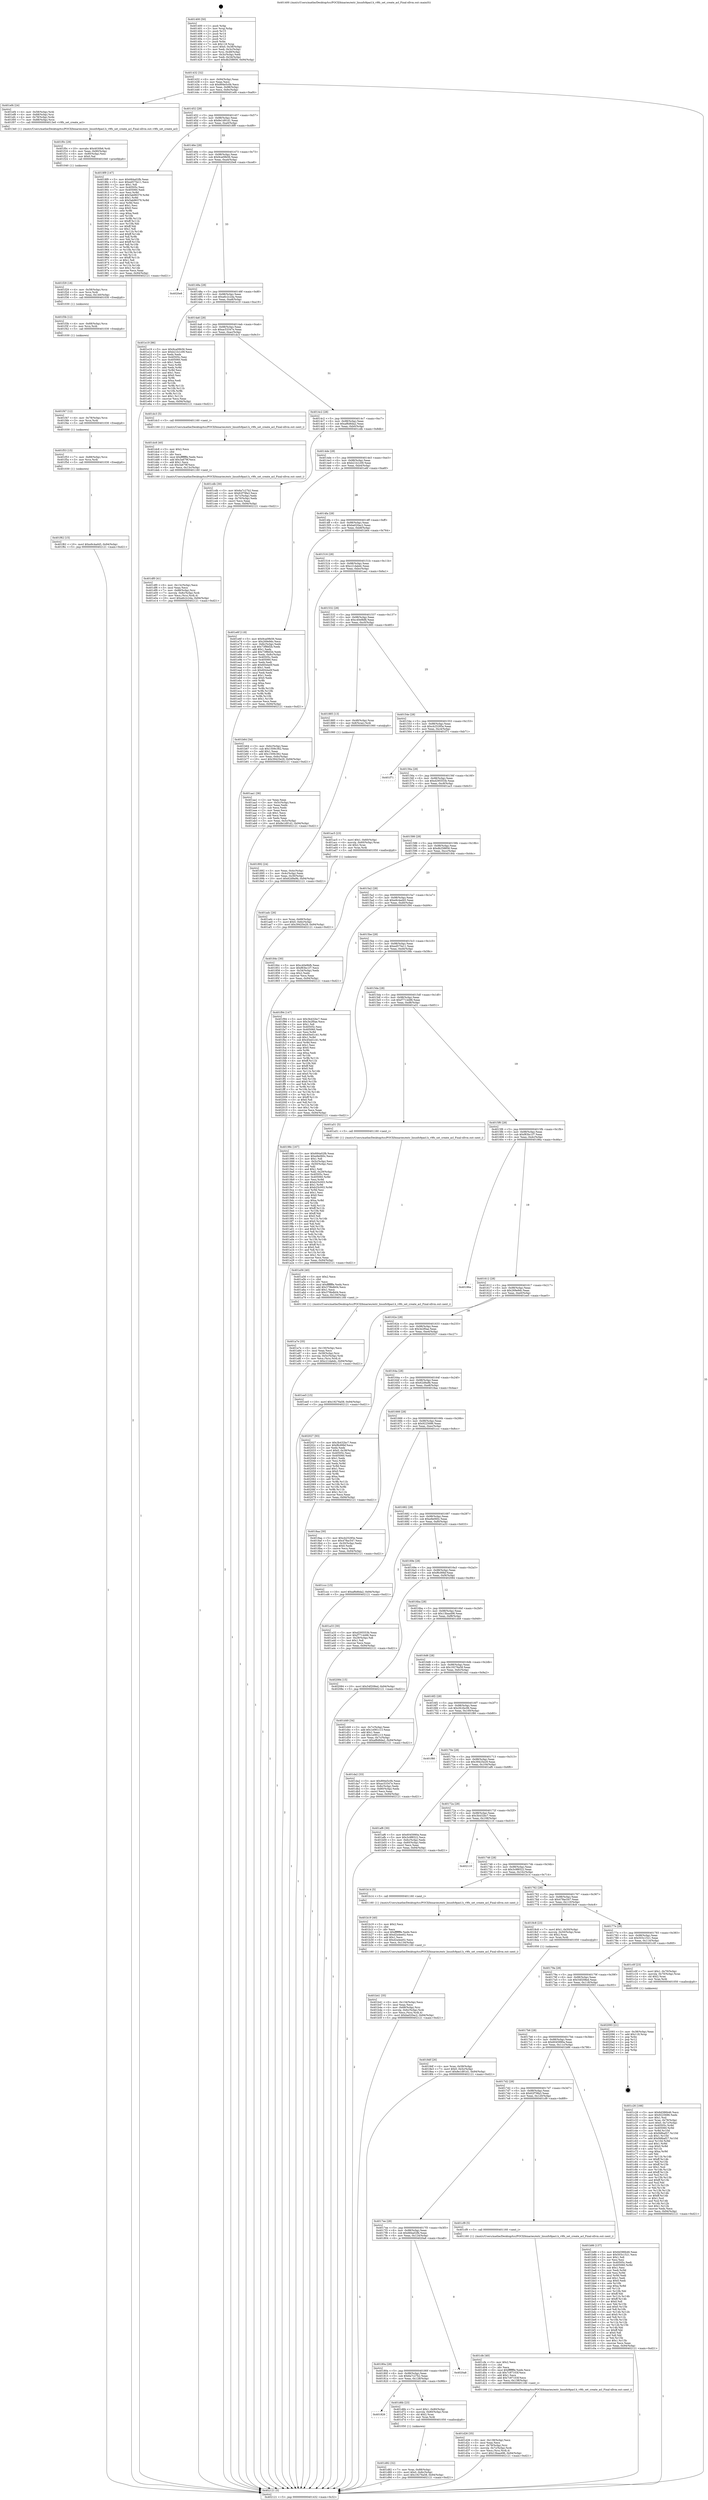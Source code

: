 digraph "0x401400" {
  label = "0x401400 (/mnt/c/Users/mathe/Desktop/tcc/POCII/binaries/extr_linuxfs9pacl.h_v9fs_set_create_acl_Final-ollvm.out::main(0))"
  labelloc = "t"
  node[shape=record]

  Entry [label="",width=0.3,height=0.3,shape=circle,fillcolor=black,style=filled]
  "0x401432" [label="{
     0x401432 [32]\l
     | [instrs]\l
     &nbsp;&nbsp;0x401432 \<+6\>: mov -0x94(%rbp),%eax\l
     &nbsp;&nbsp;0x401438 \<+2\>: mov %eax,%ecx\l
     &nbsp;&nbsp;0x40143a \<+6\>: sub $0x894e5c0b,%ecx\l
     &nbsp;&nbsp;0x401440 \<+6\>: mov %eax,-0x98(%rbp)\l
     &nbsp;&nbsp;0x401446 \<+6\>: mov %ecx,-0x9c(%rbp)\l
     &nbsp;&nbsp;0x40144c \<+6\>: je 0000000000401ef4 \<main+0xaf4\>\l
  }"]
  "0x401ef4" [label="{
     0x401ef4 [24]\l
     | [instrs]\l
     &nbsp;&nbsp;0x401ef4 \<+4\>: mov -0x58(%rbp),%rdi\l
     &nbsp;&nbsp;0x401ef8 \<+4\>: mov -0x68(%rbp),%rsi\l
     &nbsp;&nbsp;0x401efc \<+4\>: mov -0x78(%rbp),%rdx\l
     &nbsp;&nbsp;0x401f00 \<+7\>: mov -0x88(%rbp),%rcx\l
     &nbsp;&nbsp;0x401f07 \<+5\>: call 00000000004013e0 \<v9fs_set_create_acl\>\l
     | [calls]\l
     &nbsp;&nbsp;0x4013e0 \{1\} (/mnt/c/Users/mathe/Desktop/tcc/POCII/binaries/extr_linuxfs9pacl.h_v9fs_set_create_acl_Final-ollvm.out::v9fs_set_create_acl)\l
  }"]
  "0x401452" [label="{
     0x401452 [28]\l
     | [instrs]\l
     &nbsp;&nbsp;0x401452 \<+5\>: jmp 0000000000401457 \<main+0x57\>\l
     &nbsp;&nbsp;0x401457 \<+6\>: mov -0x98(%rbp),%eax\l
     &nbsp;&nbsp;0x40145d \<+5\>: sub $0x8e1d91d1,%eax\l
     &nbsp;&nbsp;0x401462 \<+6\>: mov %eax,-0xa0(%rbp)\l
     &nbsp;&nbsp;0x401468 \<+6\>: je 00000000004018f9 \<main+0x4f9\>\l
  }"]
  Exit [label="",width=0.3,height=0.3,shape=circle,fillcolor=black,style=filled,peripheries=2]
  "0x4018f9" [label="{
     0x4018f9 [147]\l
     | [instrs]\l
     &nbsp;&nbsp;0x4018f9 \<+5\>: mov $0x684a02fb,%eax\l
     &nbsp;&nbsp;0x4018fe \<+5\>: mov $0xed575e11,%ecx\l
     &nbsp;&nbsp;0x401903 \<+2\>: mov $0x1,%dl\l
     &nbsp;&nbsp;0x401905 \<+7\>: mov 0x40505c,%esi\l
     &nbsp;&nbsp;0x40190c \<+7\>: mov 0x405060,%edi\l
     &nbsp;&nbsp;0x401913 \<+3\>: mov %esi,%r8d\l
     &nbsp;&nbsp;0x401916 \<+7\>: add $0x5ab96379,%r8d\l
     &nbsp;&nbsp;0x40191d \<+4\>: sub $0x1,%r8d\l
     &nbsp;&nbsp;0x401921 \<+7\>: sub $0x5ab96379,%r8d\l
     &nbsp;&nbsp;0x401928 \<+4\>: imul %r8d,%esi\l
     &nbsp;&nbsp;0x40192c \<+3\>: and $0x1,%esi\l
     &nbsp;&nbsp;0x40192f \<+3\>: cmp $0x0,%esi\l
     &nbsp;&nbsp;0x401932 \<+4\>: sete %r9b\l
     &nbsp;&nbsp;0x401936 \<+3\>: cmp $0xa,%edi\l
     &nbsp;&nbsp;0x401939 \<+4\>: setl %r10b\l
     &nbsp;&nbsp;0x40193d \<+3\>: mov %r9b,%r11b\l
     &nbsp;&nbsp;0x401940 \<+4\>: xor $0xff,%r11b\l
     &nbsp;&nbsp;0x401944 \<+3\>: mov %r10b,%bl\l
     &nbsp;&nbsp;0x401947 \<+3\>: xor $0xff,%bl\l
     &nbsp;&nbsp;0x40194a \<+3\>: xor $0x1,%dl\l
     &nbsp;&nbsp;0x40194d \<+3\>: mov %r11b,%r14b\l
     &nbsp;&nbsp;0x401950 \<+4\>: and $0xff,%r14b\l
     &nbsp;&nbsp;0x401954 \<+3\>: and %dl,%r9b\l
     &nbsp;&nbsp;0x401957 \<+3\>: mov %bl,%r15b\l
     &nbsp;&nbsp;0x40195a \<+4\>: and $0xff,%r15b\l
     &nbsp;&nbsp;0x40195e \<+3\>: and %dl,%r10b\l
     &nbsp;&nbsp;0x401961 \<+3\>: or %r9b,%r14b\l
     &nbsp;&nbsp;0x401964 \<+3\>: or %r10b,%r15b\l
     &nbsp;&nbsp;0x401967 \<+3\>: xor %r15b,%r14b\l
     &nbsp;&nbsp;0x40196a \<+3\>: or %bl,%r11b\l
     &nbsp;&nbsp;0x40196d \<+4\>: xor $0xff,%r11b\l
     &nbsp;&nbsp;0x401971 \<+3\>: or $0x1,%dl\l
     &nbsp;&nbsp;0x401974 \<+3\>: and %dl,%r11b\l
     &nbsp;&nbsp;0x401977 \<+3\>: or %r11b,%r14b\l
     &nbsp;&nbsp;0x40197a \<+4\>: test $0x1,%r14b\l
     &nbsp;&nbsp;0x40197e \<+3\>: cmovne %ecx,%eax\l
     &nbsp;&nbsp;0x401981 \<+6\>: mov %eax,-0x94(%rbp)\l
     &nbsp;&nbsp;0x401987 \<+5\>: jmp 0000000000402121 \<main+0xd21\>\l
  }"]
  "0x40146e" [label="{
     0x40146e [28]\l
     | [instrs]\l
     &nbsp;&nbsp;0x40146e \<+5\>: jmp 0000000000401473 \<main+0x73\>\l
     &nbsp;&nbsp;0x401473 \<+6\>: mov -0x98(%rbp),%eax\l
     &nbsp;&nbsp;0x401479 \<+5\>: sub $0x9ca09b56,%eax\l
     &nbsp;&nbsp;0x40147e \<+6\>: mov %eax,-0xa4(%rbp)\l
     &nbsp;&nbsp;0x401484 \<+6\>: je 00000000004020e8 \<main+0xce8\>\l
  }"]
  "0x401f62" [label="{
     0x401f62 [15]\l
     | [instrs]\l
     &nbsp;&nbsp;0x401f62 \<+10\>: movl $0xe9c4ad45,-0x94(%rbp)\l
     &nbsp;&nbsp;0x401f6c \<+5\>: jmp 0000000000402121 \<main+0xd21\>\l
  }"]
  "0x4020e8" [label="{
     0x4020e8\l
  }", style=dashed]
  "0x40148a" [label="{
     0x40148a [28]\l
     | [instrs]\l
     &nbsp;&nbsp;0x40148a \<+5\>: jmp 000000000040148f \<main+0x8f\>\l
     &nbsp;&nbsp;0x40148f \<+6\>: mov -0x98(%rbp),%eax\l
     &nbsp;&nbsp;0x401495 \<+5\>: sub $0xa6c2c2da,%eax\l
     &nbsp;&nbsp;0x40149a \<+6\>: mov %eax,-0xa8(%rbp)\l
     &nbsp;&nbsp;0x4014a0 \<+6\>: je 0000000000401e19 \<main+0xa19\>\l
  }"]
  "0x401f53" [label="{
     0x401f53 [15]\l
     | [instrs]\l
     &nbsp;&nbsp;0x401f53 \<+7\>: mov -0x88(%rbp),%rcx\l
     &nbsp;&nbsp;0x401f5a \<+3\>: mov %rcx,%rdi\l
     &nbsp;&nbsp;0x401f5d \<+5\>: call 0000000000401030 \<free@plt\>\l
     | [calls]\l
     &nbsp;&nbsp;0x401030 \{1\} (unknown)\l
  }"]
  "0x401e19" [label="{
     0x401e19 [86]\l
     | [instrs]\l
     &nbsp;&nbsp;0x401e19 \<+5\>: mov $0x9ca09b56,%eax\l
     &nbsp;&nbsp;0x401e1e \<+5\>: mov $0xb21b1c09,%ecx\l
     &nbsp;&nbsp;0x401e23 \<+2\>: xor %edx,%edx\l
     &nbsp;&nbsp;0x401e25 \<+7\>: mov 0x40505c,%esi\l
     &nbsp;&nbsp;0x401e2c \<+7\>: mov 0x405060,%edi\l
     &nbsp;&nbsp;0x401e33 \<+3\>: sub $0x1,%edx\l
     &nbsp;&nbsp;0x401e36 \<+3\>: mov %esi,%r8d\l
     &nbsp;&nbsp;0x401e39 \<+3\>: add %edx,%r8d\l
     &nbsp;&nbsp;0x401e3c \<+4\>: imul %r8d,%esi\l
     &nbsp;&nbsp;0x401e40 \<+3\>: and $0x1,%esi\l
     &nbsp;&nbsp;0x401e43 \<+3\>: cmp $0x0,%esi\l
     &nbsp;&nbsp;0x401e46 \<+4\>: sete %r9b\l
     &nbsp;&nbsp;0x401e4a \<+3\>: cmp $0xa,%edi\l
     &nbsp;&nbsp;0x401e4d \<+4\>: setl %r10b\l
     &nbsp;&nbsp;0x401e51 \<+3\>: mov %r9b,%r11b\l
     &nbsp;&nbsp;0x401e54 \<+3\>: and %r10b,%r11b\l
     &nbsp;&nbsp;0x401e57 \<+3\>: xor %r10b,%r9b\l
     &nbsp;&nbsp;0x401e5a \<+3\>: or %r9b,%r11b\l
     &nbsp;&nbsp;0x401e5d \<+4\>: test $0x1,%r11b\l
     &nbsp;&nbsp;0x401e61 \<+3\>: cmovne %ecx,%eax\l
     &nbsp;&nbsp;0x401e64 \<+6\>: mov %eax,-0x94(%rbp)\l
     &nbsp;&nbsp;0x401e6a \<+5\>: jmp 0000000000402121 \<main+0xd21\>\l
  }"]
  "0x4014a6" [label="{
     0x4014a6 [28]\l
     | [instrs]\l
     &nbsp;&nbsp;0x4014a6 \<+5\>: jmp 00000000004014ab \<main+0xab\>\l
     &nbsp;&nbsp;0x4014ab \<+6\>: mov -0x98(%rbp),%eax\l
     &nbsp;&nbsp;0x4014b1 \<+5\>: sub $0xac53347e,%eax\l
     &nbsp;&nbsp;0x4014b6 \<+6\>: mov %eax,-0xac(%rbp)\l
     &nbsp;&nbsp;0x4014bc \<+6\>: je 0000000000401dc3 \<main+0x9c3\>\l
  }"]
  "0x401f47" [label="{
     0x401f47 [12]\l
     | [instrs]\l
     &nbsp;&nbsp;0x401f47 \<+4\>: mov -0x78(%rbp),%rcx\l
     &nbsp;&nbsp;0x401f4b \<+3\>: mov %rcx,%rdi\l
     &nbsp;&nbsp;0x401f4e \<+5\>: call 0000000000401030 \<free@plt\>\l
     | [calls]\l
     &nbsp;&nbsp;0x401030 \{1\} (unknown)\l
  }"]
  "0x401dc3" [label="{
     0x401dc3 [5]\l
     | [instrs]\l
     &nbsp;&nbsp;0x401dc3 \<+5\>: call 0000000000401160 \<next_i\>\l
     | [calls]\l
     &nbsp;&nbsp;0x401160 \{1\} (/mnt/c/Users/mathe/Desktop/tcc/POCII/binaries/extr_linuxfs9pacl.h_v9fs_set_create_acl_Final-ollvm.out::next_i)\l
  }"]
  "0x4014c2" [label="{
     0x4014c2 [28]\l
     | [instrs]\l
     &nbsp;&nbsp;0x4014c2 \<+5\>: jmp 00000000004014c7 \<main+0xc7\>\l
     &nbsp;&nbsp;0x4014c7 \<+6\>: mov -0x98(%rbp),%eax\l
     &nbsp;&nbsp;0x4014cd \<+5\>: sub $0xaf6d6da2,%eax\l
     &nbsp;&nbsp;0x4014d2 \<+6\>: mov %eax,-0xb0(%rbp)\l
     &nbsp;&nbsp;0x4014d8 \<+6\>: je 0000000000401cdb \<main+0x8db\>\l
  }"]
  "0x401f3b" [label="{
     0x401f3b [12]\l
     | [instrs]\l
     &nbsp;&nbsp;0x401f3b \<+4\>: mov -0x68(%rbp),%rcx\l
     &nbsp;&nbsp;0x401f3f \<+3\>: mov %rcx,%rdi\l
     &nbsp;&nbsp;0x401f42 \<+5\>: call 0000000000401030 \<free@plt\>\l
     | [calls]\l
     &nbsp;&nbsp;0x401030 \{1\} (unknown)\l
  }"]
  "0x401cdb" [label="{
     0x401cdb [30]\l
     | [instrs]\l
     &nbsp;&nbsp;0x401cdb \<+5\>: mov $0x6a7c27b2,%eax\l
     &nbsp;&nbsp;0x401ce0 \<+5\>: mov $0x62f79fa3,%ecx\l
     &nbsp;&nbsp;0x401ce5 \<+3\>: mov -0x7c(%rbp),%edx\l
     &nbsp;&nbsp;0x401ce8 \<+3\>: cmp -0x70(%rbp),%edx\l
     &nbsp;&nbsp;0x401ceb \<+3\>: cmovl %ecx,%eax\l
     &nbsp;&nbsp;0x401cee \<+6\>: mov %eax,-0x94(%rbp)\l
     &nbsp;&nbsp;0x401cf4 \<+5\>: jmp 0000000000402121 \<main+0xd21\>\l
  }"]
  "0x4014de" [label="{
     0x4014de [28]\l
     | [instrs]\l
     &nbsp;&nbsp;0x4014de \<+5\>: jmp 00000000004014e3 \<main+0xe3\>\l
     &nbsp;&nbsp;0x4014e3 \<+6\>: mov -0x98(%rbp),%eax\l
     &nbsp;&nbsp;0x4014e9 \<+5\>: sub $0xb21b1c09,%eax\l
     &nbsp;&nbsp;0x4014ee \<+6\>: mov %eax,-0xb4(%rbp)\l
     &nbsp;&nbsp;0x4014f4 \<+6\>: je 0000000000401e6f \<main+0xa6f\>\l
  }"]
  "0x401f29" [label="{
     0x401f29 [18]\l
     | [instrs]\l
     &nbsp;&nbsp;0x401f29 \<+4\>: mov -0x58(%rbp),%rcx\l
     &nbsp;&nbsp;0x401f2d \<+3\>: mov %rcx,%rdi\l
     &nbsp;&nbsp;0x401f30 \<+6\>: mov %eax,-0x140(%rbp)\l
     &nbsp;&nbsp;0x401f36 \<+5\>: call 0000000000401030 \<free@plt\>\l
     | [calls]\l
     &nbsp;&nbsp;0x401030 \{1\} (unknown)\l
  }"]
  "0x401e6f" [label="{
     0x401e6f [118]\l
     | [instrs]\l
     &nbsp;&nbsp;0x401e6f \<+5\>: mov $0x9ca09b56,%eax\l
     &nbsp;&nbsp;0x401e74 \<+5\>: mov $0x269e9dc,%ecx\l
     &nbsp;&nbsp;0x401e79 \<+6\>: mov -0x8c(%rbp),%edx\l
     &nbsp;&nbsp;0x401e7f \<+6\>: sub $0x73f8bf2b,%edx\l
     &nbsp;&nbsp;0x401e85 \<+3\>: add $0x1,%edx\l
     &nbsp;&nbsp;0x401e88 \<+6\>: add $0x73f8bf2b,%edx\l
     &nbsp;&nbsp;0x401e8e \<+6\>: mov %edx,-0x8c(%rbp)\l
     &nbsp;&nbsp;0x401e94 \<+7\>: mov 0x40505c,%edx\l
     &nbsp;&nbsp;0x401e9b \<+7\>: mov 0x405060,%esi\l
     &nbsp;&nbsp;0x401ea2 \<+2\>: mov %edx,%edi\l
     &nbsp;&nbsp;0x401ea4 \<+6\>: add $0x6044e0f,%edi\l
     &nbsp;&nbsp;0x401eaa \<+3\>: sub $0x1,%edi\l
     &nbsp;&nbsp;0x401ead \<+6\>: sub $0x6044e0f,%edi\l
     &nbsp;&nbsp;0x401eb3 \<+3\>: imul %edi,%edx\l
     &nbsp;&nbsp;0x401eb6 \<+3\>: and $0x1,%edx\l
     &nbsp;&nbsp;0x401eb9 \<+3\>: cmp $0x0,%edx\l
     &nbsp;&nbsp;0x401ebc \<+4\>: sete %r8b\l
     &nbsp;&nbsp;0x401ec0 \<+3\>: cmp $0xa,%esi\l
     &nbsp;&nbsp;0x401ec3 \<+4\>: setl %r9b\l
     &nbsp;&nbsp;0x401ec7 \<+3\>: mov %r8b,%r10b\l
     &nbsp;&nbsp;0x401eca \<+3\>: and %r9b,%r10b\l
     &nbsp;&nbsp;0x401ecd \<+3\>: xor %r9b,%r8b\l
     &nbsp;&nbsp;0x401ed0 \<+3\>: or %r8b,%r10b\l
     &nbsp;&nbsp;0x401ed3 \<+4\>: test $0x1,%r10b\l
     &nbsp;&nbsp;0x401ed7 \<+3\>: cmovne %ecx,%eax\l
     &nbsp;&nbsp;0x401eda \<+6\>: mov %eax,-0x94(%rbp)\l
     &nbsp;&nbsp;0x401ee0 \<+5\>: jmp 0000000000402121 \<main+0xd21\>\l
  }"]
  "0x4014fa" [label="{
     0x4014fa [28]\l
     | [instrs]\l
     &nbsp;&nbsp;0x4014fa \<+5\>: jmp 00000000004014ff \<main+0xff\>\l
     &nbsp;&nbsp;0x4014ff \<+6\>: mov -0x98(%rbp),%eax\l
     &nbsp;&nbsp;0x401505 \<+5\>: sub $0xba020ac2,%eax\l
     &nbsp;&nbsp;0x40150a \<+6\>: mov %eax,-0xb8(%rbp)\l
     &nbsp;&nbsp;0x401510 \<+6\>: je 0000000000401b64 \<main+0x764\>\l
  }"]
  "0x401f0c" [label="{
     0x401f0c [29]\l
     | [instrs]\l
     &nbsp;&nbsp;0x401f0c \<+10\>: movabs $0x4030b6,%rdi\l
     &nbsp;&nbsp;0x401f16 \<+6\>: mov %eax,-0x90(%rbp)\l
     &nbsp;&nbsp;0x401f1c \<+6\>: mov -0x90(%rbp),%esi\l
     &nbsp;&nbsp;0x401f22 \<+2\>: mov $0x0,%al\l
     &nbsp;&nbsp;0x401f24 \<+5\>: call 0000000000401040 \<printf@plt\>\l
     | [calls]\l
     &nbsp;&nbsp;0x401040 \{1\} (unknown)\l
  }"]
  "0x401b64" [label="{
     0x401b64 [34]\l
     | [instrs]\l
     &nbsp;&nbsp;0x401b64 \<+3\>: mov -0x6c(%rbp),%eax\l
     &nbsp;&nbsp;0x401b67 \<+5\>: sub $0x1509c362,%eax\l
     &nbsp;&nbsp;0x401b6c \<+3\>: add $0x1,%eax\l
     &nbsp;&nbsp;0x401b6f \<+5\>: add $0x1509c362,%eax\l
     &nbsp;&nbsp;0x401b74 \<+3\>: mov %eax,-0x6c(%rbp)\l
     &nbsp;&nbsp;0x401b77 \<+10\>: movl $0x39425e29,-0x94(%rbp)\l
     &nbsp;&nbsp;0x401b81 \<+5\>: jmp 0000000000402121 \<main+0xd21\>\l
  }"]
  "0x401516" [label="{
     0x401516 [28]\l
     | [instrs]\l
     &nbsp;&nbsp;0x401516 \<+5\>: jmp 000000000040151b \<main+0x11b\>\l
     &nbsp;&nbsp;0x40151b \<+6\>: mov -0x98(%rbp),%eax\l
     &nbsp;&nbsp;0x401521 \<+5\>: sub $0xc21dabdc,%eax\l
     &nbsp;&nbsp;0x401526 \<+6\>: mov %eax,-0xbc(%rbp)\l
     &nbsp;&nbsp;0x40152c \<+6\>: je 0000000000401aa1 \<main+0x6a1\>\l
  }"]
  "0x401df0" [label="{
     0x401df0 [41]\l
     | [instrs]\l
     &nbsp;&nbsp;0x401df0 \<+6\>: mov -0x13c(%rbp),%ecx\l
     &nbsp;&nbsp;0x401df6 \<+3\>: imul %eax,%ecx\l
     &nbsp;&nbsp;0x401df9 \<+7\>: mov -0x88(%rbp),%rsi\l
     &nbsp;&nbsp;0x401e00 \<+7\>: movslq -0x8c(%rbp),%rdi\l
     &nbsp;&nbsp;0x401e07 \<+3\>: mov %ecx,(%rsi,%rdi,4)\l
     &nbsp;&nbsp;0x401e0a \<+10\>: movl $0xa6c2c2da,-0x94(%rbp)\l
     &nbsp;&nbsp;0x401e14 \<+5\>: jmp 0000000000402121 \<main+0xd21\>\l
  }"]
  "0x401aa1" [label="{
     0x401aa1 [36]\l
     | [instrs]\l
     &nbsp;&nbsp;0x401aa1 \<+2\>: xor %eax,%eax\l
     &nbsp;&nbsp;0x401aa3 \<+3\>: mov -0x5c(%rbp),%ecx\l
     &nbsp;&nbsp;0x401aa6 \<+2\>: mov %eax,%edx\l
     &nbsp;&nbsp;0x401aa8 \<+2\>: sub %ecx,%edx\l
     &nbsp;&nbsp;0x401aaa \<+2\>: mov %eax,%ecx\l
     &nbsp;&nbsp;0x401aac \<+3\>: sub $0x1,%ecx\l
     &nbsp;&nbsp;0x401aaf \<+2\>: add %ecx,%edx\l
     &nbsp;&nbsp;0x401ab1 \<+2\>: sub %edx,%eax\l
     &nbsp;&nbsp;0x401ab3 \<+3\>: mov %eax,-0x5c(%rbp)\l
     &nbsp;&nbsp;0x401ab6 \<+10\>: movl $0x8e1d91d1,-0x94(%rbp)\l
     &nbsp;&nbsp;0x401ac0 \<+5\>: jmp 0000000000402121 \<main+0xd21\>\l
  }"]
  "0x401532" [label="{
     0x401532 [28]\l
     | [instrs]\l
     &nbsp;&nbsp;0x401532 \<+5\>: jmp 0000000000401537 \<main+0x137\>\l
     &nbsp;&nbsp;0x401537 \<+6\>: mov -0x98(%rbp),%eax\l
     &nbsp;&nbsp;0x40153d \<+5\>: sub $0xc40e9bfb,%eax\l
     &nbsp;&nbsp;0x401542 \<+6\>: mov %eax,-0xc0(%rbp)\l
     &nbsp;&nbsp;0x401548 \<+6\>: je 0000000000401885 \<main+0x485\>\l
  }"]
  "0x401dc8" [label="{
     0x401dc8 [40]\l
     | [instrs]\l
     &nbsp;&nbsp;0x401dc8 \<+5\>: mov $0x2,%ecx\l
     &nbsp;&nbsp;0x401dcd \<+1\>: cltd\l
     &nbsp;&nbsp;0x401dce \<+2\>: idiv %ecx\l
     &nbsp;&nbsp;0x401dd0 \<+6\>: imul $0xfffffffe,%edx,%ecx\l
     &nbsp;&nbsp;0x401dd6 \<+6\>: add $0x3a679f,%ecx\l
     &nbsp;&nbsp;0x401ddc \<+3\>: add $0x1,%ecx\l
     &nbsp;&nbsp;0x401ddf \<+6\>: sub $0x3a679f,%ecx\l
     &nbsp;&nbsp;0x401de5 \<+6\>: mov %ecx,-0x13c(%rbp)\l
     &nbsp;&nbsp;0x401deb \<+5\>: call 0000000000401160 \<next_i\>\l
     | [calls]\l
     &nbsp;&nbsp;0x401160 \{1\} (/mnt/c/Users/mathe/Desktop/tcc/POCII/binaries/extr_linuxfs9pacl.h_v9fs_set_create_acl_Final-ollvm.out::next_i)\l
  }"]
  "0x401885" [label="{
     0x401885 [13]\l
     | [instrs]\l
     &nbsp;&nbsp;0x401885 \<+4\>: mov -0x48(%rbp),%rax\l
     &nbsp;&nbsp;0x401889 \<+4\>: mov 0x8(%rax),%rdi\l
     &nbsp;&nbsp;0x40188d \<+5\>: call 0000000000401060 \<atoi@plt\>\l
     | [calls]\l
     &nbsp;&nbsp;0x401060 \{1\} (unknown)\l
  }"]
  "0x40154e" [label="{
     0x40154e [28]\l
     | [instrs]\l
     &nbsp;&nbsp;0x40154e \<+5\>: jmp 0000000000401553 \<main+0x153\>\l
     &nbsp;&nbsp;0x401553 \<+6\>: mov -0x98(%rbp),%eax\l
     &nbsp;&nbsp;0x401559 \<+5\>: sub $0xcb25285e,%eax\l
     &nbsp;&nbsp;0x40155e \<+6\>: mov %eax,-0xc4(%rbp)\l
     &nbsp;&nbsp;0x401564 \<+6\>: je 0000000000401f71 \<main+0xb71\>\l
  }"]
  "0x401d82" [label="{
     0x401d82 [32]\l
     | [instrs]\l
     &nbsp;&nbsp;0x401d82 \<+7\>: mov %rax,-0x88(%rbp)\l
     &nbsp;&nbsp;0x401d89 \<+10\>: movl $0x0,-0x8c(%rbp)\l
     &nbsp;&nbsp;0x401d93 \<+10\>: movl $0x19276a58,-0x94(%rbp)\l
     &nbsp;&nbsp;0x401d9d \<+5\>: jmp 0000000000402121 \<main+0xd21\>\l
  }"]
  "0x401f71" [label="{
     0x401f71\l
  }", style=dashed]
  "0x40156a" [label="{
     0x40156a [28]\l
     | [instrs]\l
     &nbsp;&nbsp;0x40156a \<+5\>: jmp 000000000040156f \<main+0x16f\>\l
     &nbsp;&nbsp;0x40156f \<+6\>: mov -0x98(%rbp),%eax\l
     &nbsp;&nbsp;0x401575 \<+5\>: sub $0xd295553b,%eax\l
     &nbsp;&nbsp;0x40157a \<+6\>: mov %eax,-0xc8(%rbp)\l
     &nbsp;&nbsp;0x401580 \<+6\>: je 0000000000401ac5 \<main+0x6c5\>\l
  }"]
  "0x401826" [label="{
     0x401826\l
  }", style=dashed]
  "0x401ac5" [label="{
     0x401ac5 [23]\l
     | [instrs]\l
     &nbsp;&nbsp;0x401ac5 \<+7\>: movl $0x1,-0x60(%rbp)\l
     &nbsp;&nbsp;0x401acc \<+4\>: movslq -0x60(%rbp),%rax\l
     &nbsp;&nbsp;0x401ad0 \<+4\>: shl $0x2,%rax\l
     &nbsp;&nbsp;0x401ad4 \<+3\>: mov %rax,%rdi\l
     &nbsp;&nbsp;0x401ad7 \<+5\>: call 0000000000401050 \<malloc@plt\>\l
     | [calls]\l
     &nbsp;&nbsp;0x401050 \{1\} (unknown)\l
  }"]
  "0x401586" [label="{
     0x401586 [28]\l
     | [instrs]\l
     &nbsp;&nbsp;0x401586 \<+5\>: jmp 000000000040158b \<main+0x18b\>\l
     &nbsp;&nbsp;0x40158b \<+6\>: mov -0x98(%rbp),%eax\l
     &nbsp;&nbsp;0x401591 \<+5\>: sub $0xdb258856,%eax\l
     &nbsp;&nbsp;0x401596 \<+6\>: mov %eax,-0xcc(%rbp)\l
     &nbsp;&nbsp;0x40159c \<+6\>: je 000000000040184c \<main+0x44c\>\l
  }"]
  "0x401d6b" [label="{
     0x401d6b [23]\l
     | [instrs]\l
     &nbsp;&nbsp;0x401d6b \<+7\>: movl $0x1,-0x80(%rbp)\l
     &nbsp;&nbsp;0x401d72 \<+4\>: movslq -0x80(%rbp),%rax\l
     &nbsp;&nbsp;0x401d76 \<+4\>: shl $0x2,%rax\l
     &nbsp;&nbsp;0x401d7a \<+3\>: mov %rax,%rdi\l
     &nbsp;&nbsp;0x401d7d \<+5\>: call 0000000000401050 \<malloc@plt\>\l
     | [calls]\l
     &nbsp;&nbsp;0x401050 \{1\} (unknown)\l
  }"]
  "0x40184c" [label="{
     0x40184c [30]\l
     | [instrs]\l
     &nbsp;&nbsp;0x40184c \<+5\>: mov $0xc40e9bfb,%eax\l
     &nbsp;&nbsp;0x401851 \<+5\>: mov $0xf83bc1f7,%ecx\l
     &nbsp;&nbsp;0x401856 \<+3\>: mov -0x34(%rbp),%edx\l
     &nbsp;&nbsp;0x401859 \<+3\>: cmp $0x2,%edx\l
     &nbsp;&nbsp;0x40185c \<+3\>: cmovne %ecx,%eax\l
     &nbsp;&nbsp;0x40185f \<+6\>: mov %eax,-0x94(%rbp)\l
     &nbsp;&nbsp;0x401865 \<+5\>: jmp 0000000000402121 \<main+0xd21\>\l
  }"]
  "0x4015a2" [label="{
     0x4015a2 [28]\l
     | [instrs]\l
     &nbsp;&nbsp;0x4015a2 \<+5\>: jmp 00000000004015a7 \<main+0x1a7\>\l
     &nbsp;&nbsp;0x4015a7 \<+6\>: mov -0x98(%rbp),%eax\l
     &nbsp;&nbsp;0x4015ad \<+5\>: sub $0xe9c4ad45,%eax\l
     &nbsp;&nbsp;0x4015b2 \<+6\>: mov %eax,-0xd0(%rbp)\l
     &nbsp;&nbsp;0x4015b8 \<+6\>: je 0000000000401f94 \<main+0xb94\>\l
  }"]
  "0x402121" [label="{
     0x402121 [5]\l
     | [instrs]\l
     &nbsp;&nbsp;0x402121 \<+5\>: jmp 0000000000401432 \<main+0x32\>\l
  }"]
  "0x401400" [label="{
     0x401400 [50]\l
     | [instrs]\l
     &nbsp;&nbsp;0x401400 \<+1\>: push %rbp\l
     &nbsp;&nbsp;0x401401 \<+3\>: mov %rsp,%rbp\l
     &nbsp;&nbsp;0x401404 \<+2\>: push %r15\l
     &nbsp;&nbsp;0x401406 \<+2\>: push %r14\l
     &nbsp;&nbsp;0x401408 \<+2\>: push %r13\l
     &nbsp;&nbsp;0x40140a \<+2\>: push %r12\l
     &nbsp;&nbsp;0x40140c \<+1\>: push %rbx\l
     &nbsp;&nbsp;0x40140d \<+7\>: sub $0x118,%rsp\l
     &nbsp;&nbsp;0x401414 \<+7\>: movl $0x0,-0x38(%rbp)\l
     &nbsp;&nbsp;0x40141b \<+3\>: mov %edi,-0x3c(%rbp)\l
     &nbsp;&nbsp;0x40141e \<+4\>: mov %rsi,-0x48(%rbp)\l
     &nbsp;&nbsp;0x401422 \<+3\>: mov -0x3c(%rbp),%edi\l
     &nbsp;&nbsp;0x401425 \<+3\>: mov %edi,-0x34(%rbp)\l
     &nbsp;&nbsp;0x401428 \<+10\>: movl $0xdb258856,-0x94(%rbp)\l
  }"]
  "0x401892" [label="{
     0x401892 [24]\l
     | [instrs]\l
     &nbsp;&nbsp;0x401892 \<+3\>: mov %eax,-0x4c(%rbp)\l
     &nbsp;&nbsp;0x401895 \<+3\>: mov -0x4c(%rbp),%eax\l
     &nbsp;&nbsp;0x401898 \<+3\>: mov %eax,-0x30(%rbp)\l
     &nbsp;&nbsp;0x40189b \<+10\>: movl $0x62d9a9b,-0x94(%rbp)\l
     &nbsp;&nbsp;0x4018a5 \<+5\>: jmp 0000000000402121 \<main+0xd21\>\l
  }"]
  "0x40180a" [label="{
     0x40180a [28]\l
     | [instrs]\l
     &nbsp;&nbsp;0x40180a \<+5\>: jmp 000000000040180f \<main+0x40f\>\l
     &nbsp;&nbsp;0x40180f \<+6\>: mov -0x98(%rbp),%eax\l
     &nbsp;&nbsp;0x401815 \<+5\>: sub $0x6a7c27b2,%eax\l
     &nbsp;&nbsp;0x40181a \<+6\>: mov %eax,-0x128(%rbp)\l
     &nbsp;&nbsp;0x401820 \<+6\>: je 0000000000401d6b \<main+0x96b\>\l
  }"]
  "0x401f94" [label="{
     0x401f94 [147]\l
     | [instrs]\l
     &nbsp;&nbsp;0x401f94 \<+5\>: mov $0x3b432bc7,%eax\l
     &nbsp;&nbsp;0x401f99 \<+5\>: mov $0x3e2f0ae,%ecx\l
     &nbsp;&nbsp;0x401f9e \<+2\>: mov $0x1,%dl\l
     &nbsp;&nbsp;0x401fa0 \<+7\>: mov 0x40505c,%esi\l
     &nbsp;&nbsp;0x401fa7 \<+7\>: mov 0x405060,%edi\l
     &nbsp;&nbsp;0x401fae \<+3\>: mov %esi,%r8d\l
     &nbsp;&nbsp;0x401fb1 \<+7\>: add $0x45ed1c41,%r8d\l
     &nbsp;&nbsp;0x401fb8 \<+4\>: sub $0x1,%r8d\l
     &nbsp;&nbsp;0x401fbc \<+7\>: sub $0x45ed1c41,%r8d\l
     &nbsp;&nbsp;0x401fc3 \<+4\>: imul %r8d,%esi\l
     &nbsp;&nbsp;0x401fc7 \<+3\>: and $0x1,%esi\l
     &nbsp;&nbsp;0x401fca \<+3\>: cmp $0x0,%esi\l
     &nbsp;&nbsp;0x401fcd \<+4\>: sete %r9b\l
     &nbsp;&nbsp;0x401fd1 \<+3\>: cmp $0xa,%edi\l
     &nbsp;&nbsp;0x401fd4 \<+4\>: setl %r10b\l
     &nbsp;&nbsp;0x401fd8 \<+3\>: mov %r9b,%r11b\l
     &nbsp;&nbsp;0x401fdb \<+4\>: xor $0xff,%r11b\l
     &nbsp;&nbsp;0x401fdf \<+3\>: mov %r10b,%bl\l
     &nbsp;&nbsp;0x401fe2 \<+3\>: xor $0xff,%bl\l
     &nbsp;&nbsp;0x401fe5 \<+3\>: xor $0x0,%dl\l
     &nbsp;&nbsp;0x401fe8 \<+3\>: mov %r11b,%r14b\l
     &nbsp;&nbsp;0x401feb \<+4\>: and $0x0,%r14b\l
     &nbsp;&nbsp;0x401fef \<+3\>: and %dl,%r9b\l
     &nbsp;&nbsp;0x401ff2 \<+3\>: mov %bl,%r15b\l
     &nbsp;&nbsp;0x401ff5 \<+4\>: and $0x0,%r15b\l
     &nbsp;&nbsp;0x401ff9 \<+3\>: and %dl,%r10b\l
     &nbsp;&nbsp;0x401ffc \<+3\>: or %r9b,%r14b\l
     &nbsp;&nbsp;0x401fff \<+3\>: or %r10b,%r15b\l
     &nbsp;&nbsp;0x402002 \<+3\>: xor %r15b,%r14b\l
     &nbsp;&nbsp;0x402005 \<+3\>: or %bl,%r11b\l
     &nbsp;&nbsp;0x402008 \<+4\>: xor $0xff,%r11b\l
     &nbsp;&nbsp;0x40200c \<+3\>: or $0x0,%dl\l
     &nbsp;&nbsp;0x40200f \<+3\>: and %dl,%r11b\l
     &nbsp;&nbsp;0x402012 \<+3\>: or %r11b,%r14b\l
     &nbsp;&nbsp;0x402015 \<+4\>: test $0x1,%r14b\l
     &nbsp;&nbsp;0x402019 \<+3\>: cmovne %ecx,%eax\l
     &nbsp;&nbsp;0x40201c \<+6\>: mov %eax,-0x94(%rbp)\l
     &nbsp;&nbsp;0x402022 \<+5\>: jmp 0000000000402121 \<main+0xd21\>\l
  }"]
  "0x4015be" [label="{
     0x4015be [28]\l
     | [instrs]\l
     &nbsp;&nbsp;0x4015be \<+5\>: jmp 00000000004015c3 \<main+0x1c3\>\l
     &nbsp;&nbsp;0x4015c3 \<+6\>: mov -0x98(%rbp),%eax\l
     &nbsp;&nbsp;0x4015c9 \<+5\>: sub $0xed575e11,%eax\l
     &nbsp;&nbsp;0x4015ce \<+6\>: mov %eax,-0xd4(%rbp)\l
     &nbsp;&nbsp;0x4015d4 \<+6\>: je 000000000040198c \<main+0x58c\>\l
  }"]
  "0x4020a8" [label="{
     0x4020a8\l
  }", style=dashed]
  "0x40198c" [label="{
     0x40198c [167]\l
     | [instrs]\l
     &nbsp;&nbsp;0x40198c \<+5\>: mov $0x684a02fb,%eax\l
     &nbsp;&nbsp;0x401991 \<+5\>: mov $0xe9e060c,%ecx\l
     &nbsp;&nbsp;0x401996 \<+2\>: mov $0x1,%dl\l
     &nbsp;&nbsp;0x401998 \<+3\>: mov -0x5c(%rbp),%esi\l
     &nbsp;&nbsp;0x40199b \<+3\>: cmp -0x50(%rbp),%esi\l
     &nbsp;&nbsp;0x40199e \<+4\>: setl %dil\l
     &nbsp;&nbsp;0x4019a2 \<+4\>: and $0x1,%dil\l
     &nbsp;&nbsp;0x4019a6 \<+4\>: mov %dil,-0x29(%rbp)\l
     &nbsp;&nbsp;0x4019aa \<+7\>: mov 0x40505c,%esi\l
     &nbsp;&nbsp;0x4019b1 \<+8\>: mov 0x405060,%r8d\l
     &nbsp;&nbsp;0x4019b9 \<+3\>: mov %esi,%r9d\l
     &nbsp;&nbsp;0x4019bc \<+7\>: add $0xb25c003,%r9d\l
     &nbsp;&nbsp;0x4019c3 \<+4\>: sub $0x1,%r9d\l
     &nbsp;&nbsp;0x4019c7 \<+7\>: sub $0xb25c003,%r9d\l
     &nbsp;&nbsp;0x4019ce \<+4\>: imul %r9d,%esi\l
     &nbsp;&nbsp;0x4019d2 \<+3\>: and $0x1,%esi\l
     &nbsp;&nbsp;0x4019d5 \<+3\>: cmp $0x0,%esi\l
     &nbsp;&nbsp;0x4019d8 \<+4\>: sete %dil\l
     &nbsp;&nbsp;0x4019dc \<+4\>: cmp $0xa,%r8d\l
     &nbsp;&nbsp;0x4019e0 \<+4\>: setl %r10b\l
     &nbsp;&nbsp;0x4019e4 \<+3\>: mov %dil,%r11b\l
     &nbsp;&nbsp;0x4019e7 \<+4\>: xor $0xff,%r11b\l
     &nbsp;&nbsp;0x4019eb \<+3\>: mov %r10b,%bl\l
     &nbsp;&nbsp;0x4019ee \<+3\>: xor $0xff,%bl\l
     &nbsp;&nbsp;0x4019f1 \<+3\>: xor $0x0,%dl\l
     &nbsp;&nbsp;0x4019f4 \<+3\>: mov %r11b,%r14b\l
     &nbsp;&nbsp;0x4019f7 \<+4\>: and $0x0,%r14b\l
     &nbsp;&nbsp;0x4019fb \<+3\>: and %dl,%dil\l
     &nbsp;&nbsp;0x4019fe \<+3\>: mov %bl,%r15b\l
     &nbsp;&nbsp;0x401a01 \<+4\>: and $0x0,%r15b\l
     &nbsp;&nbsp;0x401a05 \<+3\>: and %dl,%r10b\l
     &nbsp;&nbsp;0x401a08 \<+3\>: or %dil,%r14b\l
     &nbsp;&nbsp;0x401a0b \<+3\>: or %r10b,%r15b\l
     &nbsp;&nbsp;0x401a0e \<+3\>: xor %r15b,%r14b\l
     &nbsp;&nbsp;0x401a11 \<+3\>: or %bl,%r11b\l
     &nbsp;&nbsp;0x401a14 \<+4\>: xor $0xff,%r11b\l
     &nbsp;&nbsp;0x401a18 \<+3\>: or $0x0,%dl\l
     &nbsp;&nbsp;0x401a1b \<+3\>: and %dl,%r11b\l
     &nbsp;&nbsp;0x401a1e \<+3\>: or %r11b,%r14b\l
     &nbsp;&nbsp;0x401a21 \<+4\>: test $0x1,%r14b\l
     &nbsp;&nbsp;0x401a25 \<+3\>: cmovne %ecx,%eax\l
     &nbsp;&nbsp;0x401a28 \<+6\>: mov %eax,-0x94(%rbp)\l
     &nbsp;&nbsp;0x401a2e \<+5\>: jmp 0000000000402121 \<main+0xd21\>\l
  }"]
  "0x4015da" [label="{
     0x4015da [28]\l
     | [instrs]\l
     &nbsp;&nbsp;0x4015da \<+5\>: jmp 00000000004015df \<main+0x1df\>\l
     &nbsp;&nbsp;0x4015df \<+6\>: mov -0x98(%rbp),%eax\l
     &nbsp;&nbsp;0x4015e5 \<+5\>: sub $0xf7714496,%eax\l
     &nbsp;&nbsp;0x4015ea \<+6\>: mov %eax,-0xd8(%rbp)\l
     &nbsp;&nbsp;0x4015f0 \<+6\>: je 0000000000401a51 \<main+0x651\>\l
  }"]
  "0x401d26" [label="{
     0x401d26 [35]\l
     | [instrs]\l
     &nbsp;&nbsp;0x401d26 \<+6\>: mov -0x138(%rbp),%ecx\l
     &nbsp;&nbsp;0x401d2c \<+3\>: imul %eax,%ecx\l
     &nbsp;&nbsp;0x401d2f \<+4\>: mov -0x78(%rbp),%rsi\l
     &nbsp;&nbsp;0x401d33 \<+4\>: movslq -0x7c(%rbp),%rdi\l
     &nbsp;&nbsp;0x401d37 \<+3\>: mov %ecx,(%rsi,%rdi,4)\l
     &nbsp;&nbsp;0x401d3a \<+10\>: movl $0x13baa496,-0x94(%rbp)\l
     &nbsp;&nbsp;0x401d44 \<+5\>: jmp 0000000000402121 \<main+0xd21\>\l
  }"]
  "0x401a51" [label="{
     0x401a51 [5]\l
     | [instrs]\l
     &nbsp;&nbsp;0x401a51 \<+5\>: call 0000000000401160 \<next_i\>\l
     | [calls]\l
     &nbsp;&nbsp;0x401160 \{1\} (/mnt/c/Users/mathe/Desktop/tcc/POCII/binaries/extr_linuxfs9pacl.h_v9fs_set_create_acl_Final-ollvm.out::next_i)\l
  }"]
  "0x4015f6" [label="{
     0x4015f6 [28]\l
     | [instrs]\l
     &nbsp;&nbsp;0x4015f6 \<+5\>: jmp 00000000004015fb \<main+0x1fb\>\l
     &nbsp;&nbsp;0x4015fb \<+6\>: mov -0x98(%rbp),%eax\l
     &nbsp;&nbsp;0x401601 \<+5\>: sub $0xf83bc1f7,%eax\l
     &nbsp;&nbsp;0x401606 \<+6\>: mov %eax,-0xdc(%rbp)\l
     &nbsp;&nbsp;0x40160c \<+6\>: je 000000000040186a \<main+0x46a\>\l
  }"]
  "0x401cfe" [label="{
     0x401cfe [40]\l
     | [instrs]\l
     &nbsp;&nbsp;0x401cfe \<+5\>: mov $0x2,%ecx\l
     &nbsp;&nbsp;0x401d03 \<+1\>: cltd\l
     &nbsp;&nbsp;0x401d04 \<+2\>: idiv %ecx\l
     &nbsp;&nbsp;0x401d06 \<+6\>: imul $0xfffffffe,%edx,%ecx\l
     &nbsp;&nbsp;0x401d0c \<+6\>: sub $0x7c97103f,%ecx\l
     &nbsp;&nbsp;0x401d12 \<+3\>: add $0x1,%ecx\l
     &nbsp;&nbsp;0x401d15 \<+6\>: add $0x7c97103f,%ecx\l
     &nbsp;&nbsp;0x401d1b \<+6\>: mov %ecx,-0x138(%rbp)\l
     &nbsp;&nbsp;0x401d21 \<+5\>: call 0000000000401160 \<next_i\>\l
     | [calls]\l
     &nbsp;&nbsp;0x401160 \{1\} (/mnt/c/Users/mathe/Desktop/tcc/POCII/binaries/extr_linuxfs9pacl.h_v9fs_set_create_acl_Final-ollvm.out::next_i)\l
  }"]
  "0x40186a" [label="{
     0x40186a\l
  }", style=dashed]
  "0x401612" [label="{
     0x401612 [28]\l
     | [instrs]\l
     &nbsp;&nbsp;0x401612 \<+5\>: jmp 0000000000401617 \<main+0x217\>\l
     &nbsp;&nbsp;0x401617 \<+6\>: mov -0x98(%rbp),%eax\l
     &nbsp;&nbsp;0x40161d \<+5\>: sub $0x269e9dc,%eax\l
     &nbsp;&nbsp;0x401622 \<+6\>: mov %eax,-0xe0(%rbp)\l
     &nbsp;&nbsp;0x401628 \<+6\>: je 0000000000401ee5 \<main+0xae5\>\l
  }"]
  "0x4017ee" [label="{
     0x4017ee [28]\l
     | [instrs]\l
     &nbsp;&nbsp;0x4017ee \<+5\>: jmp 00000000004017f3 \<main+0x3f3\>\l
     &nbsp;&nbsp;0x4017f3 \<+6\>: mov -0x98(%rbp),%eax\l
     &nbsp;&nbsp;0x4017f9 \<+5\>: sub $0x684a02fb,%eax\l
     &nbsp;&nbsp;0x4017fe \<+6\>: mov %eax,-0x124(%rbp)\l
     &nbsp;&nbsp;0x401804 \<+6\>: je 00000000004020a8 \<main+0xca8\>\l
  }"]
  "0x401ee5" [label="{
     0x401ee5 [15]\l
     | [instrs]\l
     &nbsp;&nbsp;0x401ee5 \<+10\>: movl $0x19276a58,-0x94(%rbp)\l
     &nbsp;&nbsp;0x401eef \<+5\>: jmp 0000000000402121 \<main+0xd21\>\l
  }"]
  "0x40162e" [label="{
     0x40162e [28]\l
     | [instrs]\l
     &nbsp;&nbsp;0x40162e \<+5\>: jmp 0000000000401633 \<main+0x233\>\l
     &nbsp;&nbsp;0x401633 \<+6\>: mov -0x98(%rbp),%eax\l
     &nbsp;&nbsp;0x401639 \<+5\>: sub $0x3e2f0ae,%eax\l
     &nbsp;&nbsp;0x40163e \<+6\>: mov %eax,-0xe4(%rbp)\l
     &nbsp;&nbsp;0x401644 \<+6\>: je 0000000000402027 \<main+0xc27\>\l
  }"]
  "0x401cf9" [label="{
     0x401cf9 [5]\l
     | [instrs]\l
     &nbsp;&nbsp;0x401cf9 \<+5\>: call 0000000000401160 \<next_i\>\l
     | [calls]\l
     &nbsp;&nbsp;0x401160 \{1\} (/mnt/c/Users/mathe/Desktop/tcc/POCII/binaries/extr_linuxfs9pacl.h_v9fs_set_create_acl_Final-ollvm.out::next_i)\l
  }"]
  "0x402027" [label="{
     0x402027 [93]\l
     | [instrs]\l
     &nbsp;&nbsp;0x402027 \<+5\>: mov $0x3b432bc7,%eax\l
     &nbsp;&nbsp;0x40202c \<+5\>: mov $0xf6c89bf,%ecx\l
     &nbsp;&nbsp;0x402031 \<+2\>: xor %edx,%edx\l
     &nbsp;&nbsp;0x402033 \<+7\>: movl $0x0,-0x38(%rbp)\l
     &nbsp;&nbsp;0x40203a \<+7\>: mov 0x40505c,%esi\l
     &nbsp;&nbsp;0x402041 \<+7\>: mov 0x405060,%edi\l
     &nbsp;&nbsp;0x402048 \<+3\>: sub $0x1,%edx\l
     &nbsp;&nbsp;0x40204b \<+3\>: mov %esi,%r8d\l
     &nbsp;&nbsp;0x40204e \<+3\>: add %edx,%r8d\l
     &nbsp;&nbsp;0x402051 \<+4\>: imul %r8d,%esi\l
     &nbsp;&nbsp;0x402055 \<+3\>: and $0x1,%esi\l
     &nbsp;&nbsp;0x402058 \<+3\>: cmp $0x0,%esi\l
     &nbsp;&nbsp;0x40205b \<+4\>: sete %r9b\l
     &nbsp;&nbsp;0x40205f \<+3\>: cmp $0xa,%edi\l
     &nbsp;&nbsp;0x402062 \<+4\>: setl %r10b\l
     &nbsp;&nbsp;0x402066 \<+3\>: mov %r9b,%r11b\l
     &nbsp;&nbsp;0x402069 \<+3\>: and %r10b,%r11b\l
     &nbsp;&nbsp;0x40206c \<+3\>: xor %r10b,%r9b\l
     &nbsp;&nbsp;0x40206f \<+3\>: or %r9b,%r11b\l
     &nbsp;&nbsp;0x402072 \<+4\>: test $0x1,%r11b\l
     &nbsp;&nbsp;0x402076 \<+3\>: cmovne %ecx,%eax\l
     &nbsp;&nbsp;0x402079 \<+6\>: mov %eax,-0x94(%rbp)\l
     &nbsp;&nbsp;0x40207f \<+5\>: jmp 0000000000402121 \<main+0xd21\>\l
  }"]
  "0x40164a" [label="{
     0x40164a [28]\l
     | [instrs]\l
     &nbsp;&nbsp;0x40164a \<+5\>: jmp 000000000040164f \<main+0x24f\>\l
     &nbsp;&nbsp;0x40164f \<+6\>: mov -0x98(%rbp),%eax\l
     &nbsp;&nbsp;0x401655 \<+5\>: sub $0x62d9a9b,%eax\l
     &nbsp;&nbsp;0x40165a \<+6\>: mov %eax,-0xe8(%rbp)\l
     &nbsp;&nbsp;0x401660 \<+6\>: je 00000000004018aa \<main+0x4aa\>\l
  }"]
  "0x401c26" [label="{
     0x401c26 [166]\l
     | [instrs]\l
     &nbsp;&nbsp;0x401c26 \<+5\>: mov $0x6d386b46,%ecx\l
     &nbsp;&nbsp;0x401c2b \<+5\>: mov $0x9225686,%edx\l
     &nbsp;&nbsp;0x401c30 \<+3\>: mov $0x1,%sil\l
     &nbsp;&nbsp;0x401c33 \<+4\>: mov %rax,-0x78(%rbp)\l
     &nbsp;&nbsp;0x401c37 \<+7\>: movl $0x0,-0x7c(%rbp)\l
     &nbsp;&nbsp;0x401c3e \<+8\>: mov 0x40505c,%r8d\l
     &nbsp;&nbsp;0x401c46 \<+8\>: mov 0x405060,%r9d\l
     &nbsp;&nbsp;0x401c4e \<+3\>: mov %r8d,%r10d\l
     &nbsp;&nbsp;0x401c51 \<+7\>: sub $0xf48baf27,%r10d\l
     &nbsp;&nbsp;0x401c58 \<+4\>: sub $0x1,%r10d\l
     &nbsp;&nbsp;0x401c5c \<+7\>: add $0xf48baf27,%r10d\l
     &nbsp;&nbsp;0x401c63 \<+4\>: imul %r10d,%r8d\l
     &nbsp;&nbsp;0x401c67 \<+4\>: and $0x1,%r8d\l
     &nbsp;&nbsp;0x401c6b \<+4\>: cmp $0x0,%r8d\l
     &nbsp;&nbsp;0x401c6f \<+4\>: sete %r11b\l
     &nbsp;&nbsp;0x401c73 \<+4\>: cmp $0xa,%r9d\l
     &nbsp;&nbsp;0x401c77 \<+3\>: setl %bl\l
     &nbsp;&nbsp;0x401c7a \<+3\>: mov %r11b,%r14b\l
     &nbsp;&nbsp;0x401c7d \<+4\>: xor $0xff,%r14b\l
     &nbsp;&nbsp;0x401c81 \<+3\>: mov %bl,%r15b\l
     &nbsp;&nbsp;0x401c84 \<+4\>: xor $0xff,%r15b\l
     &nbsp;&nbsp;0x401c88 \<+4\>: xor $0x1,%sil\l
     &nbsp;&nbsp;0x401c8c \<+3\>: mov %r14b,%r12b\l
     &nbsp;&nbsp;0x401c8f \<+4\>: and $0xff,%r12b\l
     &nbsp;&nbsp;0x401c93 \<+3\>: and %sil,%r11b\l
     &nbsp;&nbsp;0x401c96 \<+3\>: mov %r15b,%r13b\l
     &nbsp;&nbsp;0x401c99 \<+4\>: and $0xff,%r13b\l
     &nbsp;&nbsp;0x401c9d \<+3\>: and %sil,%bl\l
     &nbsp;&nbsp;0x401ca0 \<+3\>: or %r11b,%r12b\l
     &nbsp;&nbsp;0x401ca3 \<+3\>: or %bl,%r13b\l
     &nbsp;&nbsp;0x401ca6 \<+3\>: xor %r13b,%r12b\l
     &nbsp;&nbsp;0x401ca9 \<+3\>: or %r15b,%r14b\l
     &nbsp;&nbsp;0x401cac \<+4\>: xor $0xff,%r14b\l
     &nbsp;&nbsp;0x401cb0 \<+4\>: or $0x1,%sil\l
     &nbsp;&nbsp;0x401cb4 \<+3\>: and %sil,%r14b\l
     &nbsp;&nbsp;0x401cb7 \<+3\>: or %r14b,%r12b\l
     &nbsp;&nbsp;0x401cba \<+4\>: test $0x1,%r12b\l
     &nbsp;&nbsp;0x401cbe \<+3\>: cmovne %edx,%ecx\l
     &nbsp;&nbsp;0x401cc1 \<+6\>: mov %ecx,-0x94(%rbp)\l
     &nbsp;&nbsp;0x401cc7 \<+5\>: jmp 0000000000402121 \<main+0xd21\>\l
  }"]
  "0x4018aa" [label="{
     0x4018aa [30]\l
     | [instrs]\l
     &nbsp;&nbsp;0x4018aa \<+5\>: mov $0xcb25285e,%eax\l
     &nbsp;&nbsp;0x4018af \<+5\>: mov $0x478ac547,%ecx\l
     &nbsp;&nbsp;0x4018b4 \<+3\>: mov -0x30(%rbp),%edx\l
     &nbsp;&nbsp;0x4018b7 \<+3\>: cmp $0x0,%edx\l
     &nbsp;&nbsp;0x4018ba \<+3\>: cmove %ecx,%eax\l
     &nbsp;&nbsp;0x4018bd \<+6\>: mov %eax,-0x94(%rbp)\l
     &nbsp;&nbsp;0x4018c3 \<+5\>: jmp 0000000000402121 \<main+0xd21\>\l
  }"]
  "0x401666" [label="{
     0x401666 [28]\l
     | [instrs]\l
     &nbsp;&nbsp;0x401666 \<+5\>: jmp 000000000040166b \<main+0x26b\>\l
     &nbsp;&nbsp;0x40166b \<+6\>: mov -0x98(%rbp),%eax\l
     &nbsp;&nbsp;0x401671 \<+5\>: sub $0x9225686,%eax\l
     &nbsp;&nbsp;0x401676 \<+6\>: mov %eax,-0xec(%rbp)\l
     &nbsp;&nbsp;0x40167c \<+6\>: je 0000000000401ccc \<main+0x8cc\>\l
  }"]
  "0x4017d2" [label="{
     0x4017d2 [28]\l
     | [instrs]\l
     &nbsp;&nbsp;0x4017d2 \<+5\>: jmp 00000000004017d7 \<main+0x3d7\>\l
     &nbsp;&nbsp;0x4017d7 \<+6\>: mov -0x98(%rbp),%eax\l
     &nbsp;&nbsp;0x4017dd \<+5\>: sub $0x62f79fa3,%eax\l
     &nbsp;&nbsp;0x4017e2 \<+6\>: mov %eax,-0x120(%rbp)\l
     &nbsp;&nbsp;0x4017e8 \<+6\>: je 0000000000401cf9 \<main+0x8f9\>\l
  }"]
  "0x401ccc" [label="{
     0x401ccc [15]\l
     | [instrs]\l
     &nbsp;&nbsp;0x401ccc \<+10\>: movl $0xaf6d6da2,-0x94(%rbp)\l
     &nbsp;&nbsp;0x401cd6 \<+5\>: jmp 0000000000402121 \<main+0xd21\>\l
  }"]
  "0x401682" [label="{
     0x401682 [28]\l
     | [instrs]\l
     &nbsp;&nbsp;0x401682 \<+5\>: jmp 0000000000401687 \<main+0x287\>\l
     &nbsp;&nbsp;0x401687 \<+6\>: mov -0x98(%rbp),%eax\l
     &nbsp;&nbsp;0x40168d \<+5\>: sub $0xe9e060c,%eax\l
     &nbsp;&nbsp;0x401692 \<+6\>: mov %eax,-0xf0(%rbp)\l
     &nbsp;&nbsp;0x401698 \<+6\>: je 0000000000401a33 \<main+0x633\>\l
  }"]
  "0x401b86" [label="{
     0x401b86 [137]\l
     | [instrs]\l
     &nbsp;&nbsp;0x401b86 \<+5\>: mov $0x6d386b46,%eax\l
     &nbsp;&nbsp;0x401b8b \<+5\>: mov $0x503c1521,%ecx\l
     &nbsp;&nbsp;0x401b90 \<+2\>: mov $0x1,%dl\l
     &nbsp;&nbsp;0x401b92 \<+2\>: xor %esi,%esi\l
     &nbsp;&nbsp;0x401b94 \<+7\>: mov 0x40505c,%edi\l
     &nbsp;&nbsp;0x401b9b \<+8\>: mov 0x405060,%r8d\l
     &nbsp;&nbsp;0x401ba3 \<+3\>: sub $0x1,%esi\l
     &nbsp;&nbsp;0x401ba6 \<+3\>: mov %edi,%r9d\l
     &nbsp;&nbsp;0x401ba9 \<+3\>: add %esi,%r9d\l
     &nbsp;&nbsp;0x401bac \<+4\>: imul %r9d,%edi\l
     &nbsp;&nbsp;0x401bb0 \<+3\>: and $0x1,%edi\l
     &nbsp;&nbsp;0x401bb3 \<+3\>: cmp $0x0,%edi\l
     &nbsp;&nbsp;0x401bb6 \<+4\>: sete %r10b\l
     &nbsp;&nbsp;0x401bba \<+4\>: cmp $0xa,%r8d\l
     &nbsp;&nbsp;0x401bbe \<+4\>: setl %r11b\l
     &nbsp;&nbsp;0x401bc2 \<+3\>: mov %r10b,%bl\l
     &nbsp;&nbsp;0x401bc5 \<+3\>: xor $0xff,%bl\l
     &nbsp;&nbsp;0x401bc8 \<+3\>: mov %r11b,%r14b\l
     &nbsp;&nbsp;0x401bcb \<+4\>: xor $0xff,%r14b\l
     &nbsp;&nbsp;0x401bcf \<+3\>: xor $0x0,%dl\l
     &nbsp;&nbsp;0x401bd2 \<+3\>: mov %bl,%r15b\l
     &nbsp;&nbsp;0x401bd5 \<+4\>: and $0x0,%r15b\l
     &nbsp;&nbsp;0x401bd9 \<+3\>: and %dl,%r10b\l
     &nbsp;&nbsp;0x401bdc \<+3\>: mov %r14b,%r12b\l
     &nbsp;&nbsp;0x401bdf \<+4\>: and $0x0,%r12b\l
     &nbsp;&nbsp;0x401be3 \<+3\>: and %dl,%r11b\l
     &nbsp;&nbsp;0x401be6 \<+3\>: or %r10b,%r15b\l
     &nbsp;&nbsp;0x401be9 \<+3\>: or %r11b,%r12b\l
     &nbsp;&nbsp;0x401bec \<+3\>: xor %r12b,%r15b\l
     &nbsp;&nbsp;0x401bef \<+3\>: or %r14b,%bl\l
     &nbsp;&nbsp;0x401bf2 \<+3\>: xor $0xff,%bl\l
     &nbsp;&nbsp;0x401bf5 \<+3\>: or $0x0,%dl\l
     &nbsp;&nbsp;0x401bf8 \<+2\>: and %dl,%bl\l
     &nbsp;&nbsp;0x401bfa \<+3\>: or %bl,%r15b\l
     &nbsp;&nbsp;0x401bfd \<+4\>: test $0x1,%r15b\l
     &nbsp;&nbsp;0x401c01 \<+3\>: cmovne %ecx,%eax\l
     &nbsp;&nbsp;0x401c04 \<+6\>: mov %eax,-0x94(%rbp)\l
     &nbsp;&nbsp;0x401c0a \<+5\>: jmp 0000000000402121 \<main+0xd21\>\l
  }"]
  "0x401a33" [label="{
     0x401a33 [30]\l
     | [instrs]\l
     &nbsp;&nbsp;0x401a33 \<+5\>: mov $0xd295553b,%eax\l
     &nbsp;&nbsp;0x401a38 \<+5\>: mov $0xf7714496,%ecx\l
     &nbsp;&nbsp;0x401a3d \<+3\>: mov -0x29(%rbp),%dl\l
     &nbsp;&nbsp;0x401a40 \<+3\>: test $0x1,%dl\l
     &nbsp;&nbsp;0x401a43 \<+3\>: cmovne %ecx,%eax\l
     &nbsp;&nbsp;0x401a46 \<+6\>: mov %eax,-0x94(%rbp)\l
     &nbsp;&nbsp;0x401a4c \<+5\>: jmp 0000000000402121 \<main+0xd21\>\l
  }"]
  "0x40169e" [label="{
     0x40169e [28]\l
     | [instrs]\l
     &nbsp;&nbsp;0x40169e \<+5\>: jmp 00000000004016a3 \<main+0x2a3\>\l
     &nbsp;&nbsp;0x4016a3 \<+6\>: mov -0x98(%rbp),%eax\l
     &nbsp;&nbsp;0x4016a9 \<+5\>: sub $0xf6c89bf,%eax\l
     &nbsp;&nbsp;0x4016ae \<+6\>: mov %eax,-0xf4(%rbp)\l
     &nbsp;&nbsp;0x4016b4 \<+6\>: je 0000000000402084 \<main+0xc84\>\l
  }"]
  "0x4017b6" [label="{
     0x4017b6 [28]\l
     | [instrs]\l
     &nbsp;&nbsp;0x4017b6 \<+5\>: jmp 00000000004017bb \<main+0x3bb\>\l
     &nbsp;&nbsp;0x4017bb \<+6\>: mov -0x98(%rbp),%eax\l
     &nbsp;&nbsp;0x4017c1 \<+5\>: sub $0x6045990a,%eax\l
     &nbsp;&nbsp;0x4017c6 \<+6\>: mov %eax,-0x11c(%rbp)\l
     &nbsp;&nbsp;0x4017cc \<+6\>: je 0000000000401b86 \<main+0x786\>\l
  }"]
  "0x402084" [label="{
     0x402084 [15]\l
     | [instrs]\l
     &nbsp;&nbsp;0x402084 \<+10\>: movl $0x54f208ed,-0x94(%rbp)\l
     &nbsp;&nbsp;0x40208e \<+5\>: jmp 0000000000402121 \<main+0xd21\>\l
  }"]
  "0x4016ba" [label="{
     0x4016ba [28]\l
     | [instrs]\l
     &nbsp;&nbsp;0x4016ba \<+5\>: jmp 00000000004016bf \<main+0x2bf\>\l
     &nbsp;&nbsp;0x4016bf \<+6\>: mov -0x98(%rbp),%eax\l
     &nbsp;&nbsp;0x4016c5 \<+5\>: sub $0x13baa496,%eax\l
     &nbsp;&nbsp;0x4016ca \<+6\>: mov %eax,-0xf8(%rbp)\l
     &nbsp;&nbsp;0x4016d0 \<+6\>: je 0000000000401d49 \<main+0x949\>\l
  }"]
  "0x402093" [label="{
     0x402093 [21]\l
     | [instrs]\l
     &nbsp;&nbsp;0x402093 \<+3\>: mov -0x38(%rbp),%eax\l
     &nbsp;&nbsp;0x402096 \<+7\>: add $0x118,%rsp\l
     &nbsp;&nbsp;0x40209d \<+1\>: pop %rbx\l
     &nbsp;&nbsp;0x40209e \<+2\>: pop %r12\l
     &nbsp;&nbsp;0x4020a0 \<+2\>: pop %r13\l
     &nbsp;&nbsp;0x4020a2 \<+2\>: pop %r14\l
     &nbsp;&nbsp;0x4020a4 \<+2\>: pop %r15\l
     &nbsp;&nbsp;0x4020a6 \<+1\>: pop %rbp\l
     &nbsp;&nbsp;0x4020a7 \<+1\>: ret\l
  }"]
  "0x401d49" [label="{
     0x401d49 [34]\l
     | [instrs]\l
     &nbsp;&nbsp;0x401d49 \<+3\>: mov -0x7c(%rbp),%eax\l
     &nbsp;&nbsp;0x401d4c \<+5\>: add $0x1e081c13,%eax\l
     &nbsp;&nbsp;0x401d51 \<+3\>: add $0x1,%eax\l
     &nbsp;&nbsp;0x401d54 \<+5\>: sub $0x1e081c13,%eax\l
     &nbsp;&nbsp;0x401d59 \<+3\>: mov %eax,-0x7c(%rbp)\l
     &nbsp;&nbsp;0x401d5c \<+10\>: movl $0xaf6d6da2,-0x94(%rbp)\l
     &nbsp;&nbsp;0x401d66 \<+5\>: jmp 0000000000402121 \<main+0xd21\>\l
  }"]
  "0x4016d6" [label="{
     0x4016d6 [28]\l
     | [instrs]\l
     &nbsp;&nbsp;0x4016d6 \<+5\>: jmp 00000000004016db \<main+0x2db\>\l
     &nbsp;&nbsp;0x4016db \<+6\>: mov -0x98(%rbp),%eax\l
     &nbsp;&nbsp;0x4016e1 \<+5\>: sub $0x19276a58,%eax\l
     &nbsp;&nbsp;0x4016e6 \<+6\>: mov %eax,-0xfc(%rbp)\l
     &nbsp;&nbsp;0x4016ec \<+6\>: je 0000000000401da2 \<main+0x9a2\>\l
  }"]
  "0x40179a" [label="{
     0x40179a [28]\l
     | [instrs]\l
     &nbsp;&nbsp;0x40179a \<+5\>: jmp 000000000040179f \<main+0x39f\>\l
     &nbsp;&nbsp;0x40179f \<+6\>: mov -0x98(%rbp),%eax\l
     &nbsp;&nbsp;0x4017a5 \<+5\>: sub $0x54f208ed,%eax\l
     &nbsp;&nbsp;0x4017aa \<+6\>: mov %eax,-0x118(%rbp)\l
     &nbsp;&nbsp;0x4017b0 \<+6\>: je 0000000000402093 \<main+0xc93\>\l
  }"]
  "0x401da2" [label="{
     0x401da2 [33]\l
     | [instrs]\l
     &nbsp;&nbsp;0x401da2 \<+5\>: mov $0x894e5c0b,%eax\l
     &nbsp;&nbsp;0x401da7 \<+5\>: mov $0xac53347e,%ecx\l
     &nbsp;&nbsp;0x401dac \<+6\>: mov -0x8c(%rbp),%edx\l
     &nbsp;&nbsp;0x401db2 \<+3\>: cmp -0x80(%rbp),%edx\l
     &nbsp;&nbsp;0x401db5 \<+3\>: cmovl %ecx,%eax\l
     &nbsp;&nbsp;0x401db8 \<+6\>: mov %eax,-0x94(%rbp)\l
     &nbsp;&nbsp;0x401dbe \<+5\>: jmp 0000000000402121 \<main+0xd21\>\l
  }"]
  "0x4016f2" [label="{
     0x4016f2 [28]\l
     | [instrs]\l
     &nbsp;&nbsp;0x4016f2 \<+5\>: jmp 00000000004016f7 \<main+0x2f7\>\l
     &nbsp;&nbsp;0x4016f7 \<+6\>: mov -0x98(%rbp),%eax\l
     &nbsp;&nbsp;0x4016fd \<+5\>: sub $0x2fc2bc06,%eax\l
     &nbsp;&nbsp;0x401702 \<+6\>: mov %eax,-0x100(%rbp)\l
     &nbsp;&nbsp;0x401708 \<+6\>: je 0000000000401f80 \<main+0xb80\>\l
  }"]
  "0x401c0f" [label="{
     0x401c0f [23]\l
     | [instrs]\l
     &nbsp;&nbsp;0x401c0f \<+7\>: movl $0x1,-0x70(%rbp)\l
     &nbsp;&nbsp;0x401c16 \<+4\>: movslq -0x70(%rbp),%rax\l
     &nbsp;&nbsp;0x401c1a \<+4\>: shl $0x2,%rax\l
     &nbsp;&nbsp;0x401c1e \<+3\>: mov %rax,%rdi\l
     &nbsp;&nbsp;0x401c21 \<+5\>: call 0000000000401050 \<malloc@plt\>\l
     | [calls]\l
     &nbsp;&nbsp;0x401050 \{1\} (unknown)\l
  }"]
  "0x401f80" [label="{
     0x401f80\l
  }", style=dashed]
  "0x40170e" [label="{
     0x40170e [28]\l
     | [instrs]\l
     &nbsp;&nbsp;0x40170e \<+5\>: jmp 0000000000401713 \<main+0x313\>\l
     &nbsp;&nbsp;0x401713 \<+6\>: mov -0x98(%rbp),%eax\l
     &nbsp;&nbsp;0x401719 \<+5\>: sub $0x39425e29,%eax\l
     &nbsp;&nbsp;0x40171e \<+6\>: mov %eax,-0x104(%rbp)\l
     &nbsp;&nbsp;0x401724 \<+6\>: je 0000000000401af6 \<main+0x6f6\>\l
  }"]
  "0x401b41" [label="{
     0x401b41 [35]\l
     | [instrs]\l
     &nbsp;&nbsp;0x401b41 \<+6\>: mov -0x134(%rbp),%ecx\l
     &nbsp;&nbsp;0x401b47 \<+3\>: imul %eax,%ecx\l
     &nbsp;&nbsp;0x401b4a \<+4\>: mov -0x68(%rbp),%rsi\l
     &nbsp;&nbsp;0x401b4e \<+4\>: movslq -0x6c(%rbp),%rdi\l
     &nbsp;&nbsp;0x401b52 \<+3\>: mov %ecx,(%rsi,%rdi,4)\l
     &nbsp;&nbsp;0x401b55 \<+10\>: movl $0xba020ac2,-0x94(%rbp)\l
     &nbsp;&nbsp;0x401b5f \<+5\>: jmp 0000000000402121 \<main+0xd21\>\l
  }"]
  "0x401af6" [label="{
     0x401af6 [30]\l
     | [instrs]\l
     &nbsp;&nbsp;0x401af6 \<+5\>: mov $0x6045990a,%eax\l
     &nbsp;&nbsp;0x401afb \<+5\>: mov $0x3c9f6522,%ecx\l
     &nbsp;&nbsp;0x401b00 \<+3\>: mov -0x6c(%rbp),%edx\l
     &nbsp;&nbsp;0x401b03 \<+3\>: cmp -0x60(%rbp),%edx\l
     &nbsp;&nbsp;0x401b06 \<+3\>: cmovl %ecx,%eax\l
     &nbsp;&nbsp;0x401b09 \<+6\>: mov %eax,-0x94(%rbp)\l
     &nbsp;&nbsp;0x401b0f \<+5\>: jmp 0000000000402121 \<main+0xd21\>\l
  }"]
  "0x40172a" [label="{
     0x40172a [28]\l
     | [instrs]\l
     &nbsp;&nbsp;0x40172a \<+5\>: jmp 000000000040172f \<main+0x32f\>\l
     &nbsp;&nbsp;0x40172f \<+6\>: mov -0x98(%rbp),%eax\l
     &nbsp;&nbsp;0x401735 \<+5\>: sub $0x3b432bc7,%eax\l
     &nbsp;&nbsp;0x40173a \<+6\>: mov %eax,-0x108(%rbp)\l
     &nbsp;&nbsp;0x401740 \<+6\>: je 0000000000402110 \<main+0xd10\>\l
  }"]
  "0x401b19" [label="{
     0x401b19 [40]\l
     | [instrs]\l
     &nbsp;&nbsp;0x401b19 \<+5\>: mov $0x2,%ecx\l
     &nbsp;&nbsp;0x401b1e \<+1\>: cltd\l
     &nbsp;&nbsp;0x401b1f \<+2\>: idiv %ecx\l
     &nbsp;&nbsp;0x401b21 \<+6\>: imul $0xfffffffe,%edx,%ecx\l
     &nbsp;&nbsp;0x401b27 \<+6\>: add $0xd2a4ee02,%ecx\l
     &nbsp;&nbsp;0x401b2d \<+3\>: add $0x1,%ecx\l
     &nbsp;&nbsp;0x401b30 \<+6\>: sub $0xd2a4ee02,%ecx\l
     &nbsp;&nbsp;0x401b36 \<+6\>: mov %ecx,-0x134(%rbp)\l
     &nbsp;&nbsp;0x401b3c \<+5\>: call 0000000000401160 \<next_i\>\l
     | [calls]\l
     &nbsp;&nbsp;0x401160 \{1\} (/mnt/c/Users/mathe/Desktop/tcc/POCII/binaries/extr_linuxfs9pacl.h_v9fs_set_create_acl_Final-ollvm.out::next_i)\l
  }"]
  "0x402110" [label="{
     0x402110\l
  }", style=dashed]
  "0x401746" [label="{
     0x401746 [28]\l
     | [instrs]\l
     &nbsp;&nbsp;0x401746 \<+5\>: jmp 000000000040174b \<main+0x34b\>\l
     &nbsp;&nbsp;0x40174b \<+6\>: mov -0x98(%rbp),%eax\l
     &nbsp;&nbsp;0x401751 \<+5\>: sub $0x3c9f6522,%eax\l
     &nbsp;&nbsp;0x401756 \<+6\>: mov %eax,-0x10c(%rbp)\l
     &nbsp;&nbsp;0x40175c \<+6\>: je 0000000000401b14 \<main+0x714\>\l
  }"]
  "0x401adc" [label="{
     0x401adc [26]\l
     | [instrs]\l
     &nbsp;&nbsp;0x401adc \<+4\>: mov %rax,-0x68(%rbp)\l
     &nbsp;&nbsp;0x401ae0 \<+7\>: movl $0x0,-0x6c(%rbp)\l
     &nbsp;&nbsp;0x401ae7 \<+10\>: movl $0x39425e29,-0x94(%rbp)\l
     &nbsp;&nbsp;0x401af1 \<+5\>: jmp 0000000000402121 \<main+0xd21\>\l
  }"]
  "0x401b14" [label="{
     0x401b14 [5]\l
     | [instrs]\l
     &nbsp;&nbsp;0x401b14 \<+5\>: call 0000000000401160 \<next_i\>\l
     | [calls]\l
     &nbsp;&nbsp;0x401160 \{1\} (/mnt/c/Users/mathe/Desktop/tcc/POCII/binaries/extr_linuxfs9pacl.h_v9fs_set_create_acl_Final-ollvm.out::next_i)\l
  }"]
  "0x401762" [label="{
     0x401762 [28]\l
     | [instrs]\l
     &nbsp;&nbsp;0x401762 \<+5\>: jmp 0000000000401767 \<main+0x367\>\l
     &nbsp;&nbsp;0x401767 \<+6\>: mov -0x98(%rbp),%eax\l
     &nbsp;&nbsp;0x40176d \<+5\>: sub $0x478ac547,%eax\l
     &nbsp;&nbsp;0x401772 \<+6\>: mov %eax,-0x110(%rbp)\l
     &nbsp;&nbsp;0x401778 \<+6\>: je 00000000004018c8 \<main+0x4c8\>\l
  }"]
  "0x401a7e" [label="{
     0x401a7e [35]\l
     | [instrs]\l
     &nbsp;&nbsp;0x401a7e \<+6\>: mov -0x130(%rbp),%ecx\l
     &nbsp;&nbsp;0x401a84 \<+3\>: imul %eax,%ecx\l
     &nbsp;&nbsp;0x401a87 \<+4\>: mov -0x58(%rbp),%rsi\l
     &nbsp;&nbsp;0x401a8b \<+4\>: movslq -0x5c(%rbp),%rdi\l
     &nbsp;&nbsp;0x401a8f \<+3\>: mov %ecx,(%rsi,%rdi,4)\l
     &nbsp;&nbsp;0x401a92 \<+10\>: movl $0xc21dabdc,-0x94(%rbp)\l
     &nbsp;&nbsp;0x401a9c \<+5\>: jmp 0000000000402121 \<main+0xd21\>\l
  }"]
  "0x4018c8" [label="{
     0x4018c8 [23]\l
     | [instrs]\l
     &nbsp;&nbsp;0x4018c8 \<+7\>: movl $0x1,-0x50(%rbp)\l
     &nbsp;&nbsp;0x4018cf \<+4\>: movslq -0x50(%rbp),%rax\l
     &nbsp;&nbsp;0x4018d3 \<+4\>: shl $0x2,%rax\l
     &nbsp;&nbsp;0x4018d7 \<+3\>: mov %rax,%rdi\l
     &nbsp;&nbsp;0x4018da \<+5\>: call 0000000000401050 \<malloc@plt\>\l
     | [calls]\l
     &nbsp;&nbsp;0x401050 \{1\} (unknown)\l
  }"]
  "0x40177e" [label="{
     0x40177e [28]\l
     | [instrs]\l
     &nbsp;&nbsp;0x40177e \<+5\>: jmp 0000000000401783 \<main+0x383\>\l
     &nbsp;&nbsp;0x401783 \<+6\>: mov -0x98(%rbp),%eax\l
     &nbsp;&nbsp;0x401789 \<+5\>: sub $0x503c1521,%eax\l
     &nbsp;&nbsp;0x40178e \<+6\>: mov %eax,-0x114(%rbp)\l
     &nbsp;&nbsp;0x401794 \<+6\>: je 0000000000401c0f \<main+0x80f\>\l
  }"]
  "0x4018df" [label="{
     0x4018df [26]\l
     | [instrs]\l
     &nbsp;&nbsp;0x4018df \<+4\>: mov %rax,-0x58(%rbp)\l
     &nbsp;&nbsp;0x4018e3 \<+7\>: movl $0x0,-0x5c(%rbp)\l
     &nbsp;&nbsp;0x4018ea \<+10\>: movl $0x8e1d91d1,-0x94(%rbp)\l
     &nbsp;&nbsp;0x4018f4 \<+5\>: jmp 0000000000402121 \<main+0xd21\>\l
  }"]
  "0x401a56" [label="{
     0x401a56 [40]\l
     | [instrs]\l
     &nbsp;&nbsp;0x401a56 \<+5\>: mov $0x2,%ecx\l
     &nbsp;&nbsp;0x401a5b \<+1\>: cltd\l
     &nbsp;&nbsp;0x401a5c \<+2\>: idiv %ecx\l
     &nbsp;&nbsp;0x401a5e \<+6\>: imul $0xfffffffe,%edx,%ecx\l
     &nbsp;&nbsp;0x401a64 \<+6\>: add $0x379bdb04,%ecx\l
     &nbsp;&nbsp;0x401a6a \<+3\>: add $0x1,%ecx\l
     &nbsp;&nbsp;0x401a6d \<+6\>: sub $0x379bdb04,%ecx\l
     &nbsp;&nbsp;0x401a73 \<+6\>: mov %ecx,-0x130(%rbp)\l
     &nbsp;&nbsp;0x401a79 \<+5\>: call 0000000000401160 \<next_i\>\l
     | [calls]\l
     &nbsp;&nbsp;0x401160 \{1\} (/mnt/c/Users/mathe/Desktop/tcc/POCII/binaries/extr_linuxfs9pacl.h_v9fs_set_create_acl_Final-ollvm.out::next_i)\l
  }"]
  Entry -> "0x401400" [label=" 1"]
  "0x401432" -> "0x401ef4" [label=" 1"]
  "0x401432" -> "0x401452" [label=" 35"]
  "0x402093" -> Exit [label=" 1"]
  "0x401452" -> "0x4018f9" [label=" 2"]
  "0x401452" -> "0x40146e" [label=" 33"]
  "0x402084" -> "0x402121" [label=" 1"]
  "0x40146e" -> "0x4020e8" [label=" 0"]
  "0x40146e" -> "0x40148a" [label=" 33"]
  "0x402027" -> "0x402121" [label=" 1"]
  "0x40148a" -> "0x401e19" [label=" 1"]
  "0x40148a" -> "0x4014a6" [label=" 32"]
  "0x401f94" -> "0x402121" [label=" 1"]
  "0x4014a6" -> "0x401dc3" [label=" 1"]
  "0x4014a6" -> "0x4014c2" [label=" 31"]
  "0x401f62" -> "0x402121" [label=" 1"]
  "0x4014c2" -> "0x401cdb" [label=" 2"]
  "0x4014c2" -> "0x4014de" [label=" 29"]
  "0x401f53" -> "0x401f62" [label=" 1"]
  "0x4014de" -> "0x401e6f" [label=" 1"]
  "0x4014de" -> "0x4014fa" [label=" 28"]
  "0x401f47" -> "0x401f53" [label=" 1"]
  "0x4014fa" -> "0x401b64" [label=" 1"]
  "0x4014fa" -> "0x401516" [label=" 27"]
  "0x401f3b" -> "0x401f47" [label=" 1"]
  "0x401516" -> "0x401aa1" [label=" 1"]
  "0x401516" -> "0x401532" [label=" 26"]
  "0x401f29" -> "0x401f3b" [label=" 1"]
  "0x401532" -> "0x401885" [label=" 1"]
  "0x401532" -> "0x40154e" [label=" 25"]
  "0x401f0c" -> "0x401f29" [label=" 1"]
  "0x40154e" -> "0x401f71" [label=" 0"]
  "0x40154e" -> "0x40156a" [label=" 25"]
  "0x401ef4" -> "0x401f0c" [label=" 1"]
  "0x40156a" -> "0x401ac5" [label=" 1"]
  "0x40156a" -> "0x401586" [label=" 24"]
  "0x401ee5" -> "0x402121" [label=" 1"]
  "0x401586" -> "0x40184c" [label=" 1"]
  "0x401586" -> "0x4015a2" [label=" 23"]
  "0x40184c" -> "0x402121" [label=" 1"]
  "0x401400" -> "0x401432" [label=" 1"]
  "0x402121" -> "0x401432" [label=" 35"]
  "0x401885" -> "0x401892" [label=" 1"]
  "0x401892" -> "0x402121" [label=" 1"]
  "0x401e6f" -> "0x402121" [label=" 1"]
  "0x4015a2" -> "0x401f94" [label=" 1"]
  "0x4015a2" -> "0x4015be" [label=" 22"]
  "0x401df0" -> "0x402121" [label=" 1"]
  "0x4015be" -> "0x40198c" [label=" 2"]
  "0x4015be" -> "0x4015da" [label=" 20"]
  "0x401dc8" -> "0x401df0" [label=" 1"]
  "0x4015da" -> "0x401a51" [label=" 1"]
  "0x4015da" -> "0x4015f6" [label=" 19"]
  "0x401da2" -> "0x402121" [label=" 2"]
  "0x4015f6" -> "0x40186a" [label=" 0"]
  "0x4015f6" -> "0x401612" [label=" 19"]
  "0x401d82" -> "0x402121" [label=" 1"]
  "0x401612" -> "0x401ee5" [label=" 1"]
  "0x401612" -> "0x40162e" [label=" 18"]
  "0x401d6b" -> "0x401d82" [label=" 1"]
  "0x40162e" -> "0x402027" [label=" 1"]
  "0x40162e" -> "0x40164a" [label=" 17"]
  "0x40180a" -> "0x401826" [label=" 0"]
  "0x40164a" -> "0x4018aa" [label=" 1"]
  "0x40164a" -> "0x401666" [label=" 16"]
  "0x4018aa" -> "0x402121" [label=" 1"]
  "0x401e19" -> "0x402121" [label=" 1"]
  "0x401666" -> "0x401ccc" [label=" 1"]
  "0x401666" -> "0x401682" [label=" 15"]
  "0x4017ee" -> "0x40180a" [label=" 1"]
  "0x401682" -> "0x401a33" [label=" 2"]
  "0x401682" -> "0x40169e" [label=" 13"]
  "0x4017ee" -> "0x4020a8" [label=" 0"]
  "0x40169e" -> "0x402084" [label=" 1"]
  "0x40169e" -> "0x4016ba" [label=" 12"]
  "0x401d49" -> "0x402121" [label=" 1"]
  "0x4016ba" -> "0x401d49" [label=" 1"]
  "0x4016ba" -> "0x4016d6" [label=" 11"]
  "0x401d26" -> "0x402121" [label=" 1"]
  "0x4016d6" -> "0x401da2" [label=" 2"]
  "0x4016d6" -> "0x4016f2" [label=" 9"]
  "0x401cf9" -> "0x401cfe" [label=" 1"]
  "0x4016f2" -> "0x401f80" [label=" 0"]
  "0x4016f2" -> "0x40170e" [label=" 9"]
  "0x4017d2" -> "0x4017ee" [label=" 1"]
  "0x40170e" -> "0x401af6" [label=" 2"]
  "0x40170e" -> "0x40172a" [label=" 7"]
  "0x40180a" -> "0x401d6b" [label=" 1"]
  "0x40172a" -> "0x402110" [label=" 0"]
  "0x40172a" -> "0x401746" [label=" 7"]
  "0x401cdb" -> "0x402121" [label=" 2"]
  "0x401746" -> "0x401b14" [label=" 1"]
  "0x401746" -> "0x401762" [label=" 6"]
  "0x401ccc" -> "0x402121" [label=" 1"]
  "0x401762" -> "0x4018c8" [label=" 1"]
  "0x401762" -> "0x40177e" [label=" 5"]
  "0x4018c8" -> "0x4018df" [label=" 1"]
  "0x4018df" -> "0x402121" [label=" 1"]
  "0x4018f9" -> "0x402121" [label=" 2"]
  "0x40198c" -> "0x402121" [label=" 2"]
  "0x401a33" -> "0x402121" [label=" 2"]
  "0x401a51" -> "0x401a56" [label=" 1"]
  "0x401a56" -> "0x401a7e" [label=" 1"]
  "0x401a7e" -> "0x402121" [label=" 1"]
  "0x401aa1" -> "0x402121" [label=" 1"]
  "0x401ac5" -> "0x401adc" [label=" 1"]
  "0x401adc" -> "0x402121" [label=" 1"]
  "0x401af6" -> "0x402121" [label=" 2"]
  "0x401b14" -> "0x401b19" [label=" 1"]
  "0x401b19" -> "0x401b41" [label=" 1"]
  "0x401b41" -> "0x402121" [label=" 1"]
  "0x401b64" -> "0x402121" [label=" 1"]
  "0x4017d2" -> "0x401cf9" [label=" 1"]
  "0x40177e" -> "0x401c0f" [label=" 1"]
  "0x40177e" -> "0x40179a" [label=" 4"]
  "0x401cfe" -> "0x401d26" [label=" 1"]
  "0x40179a" -> "0x402093" [label=" 1"]
  "0x40179a" -> "0x4017b6" [label=" 3"]
  "0x401dc3" -> "0x401dc8" [label=" 1"]
  "0x4017b6" -> "0x401b86" [label=" 1"]
  "0x4017b6" -> "0x4017d2" [label=" 2"]
  "0x401b86" -> "0x402121" [label=" 1"]
  "0x401c0f" -> "0x401c26" [label=" 1"]
  "0x401c26" -> "0x402121" [label=" 1"]
}

